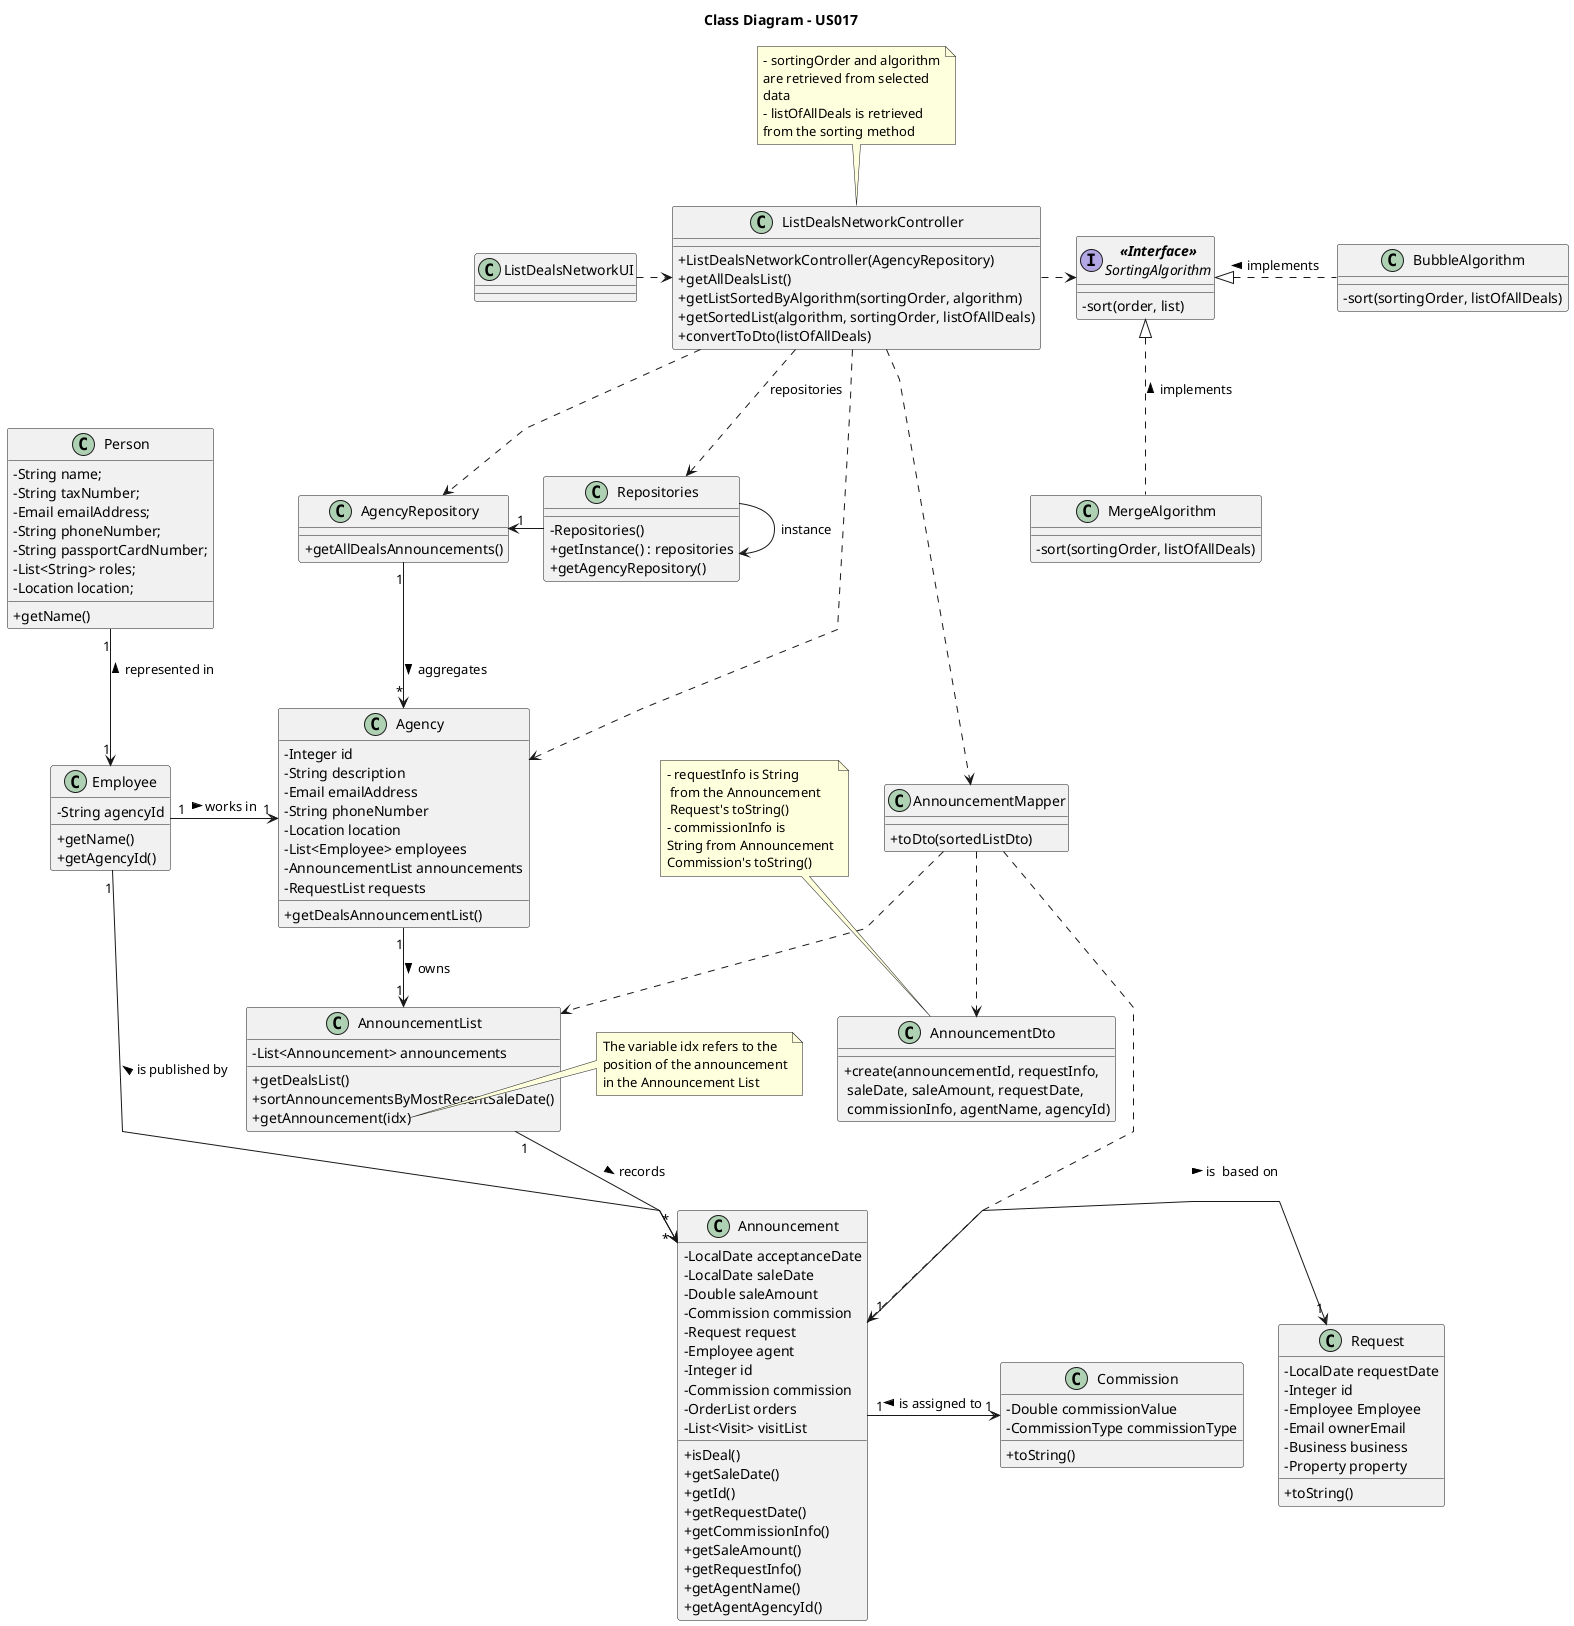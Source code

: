 @startuml
'skinparam monochrome true
skinparam packageStyle rectangle
skinparam shadowing false
skinparam linetype polyline
'skinparam linetype orto

skinparam classAttributeIconSize 0

'left to right direction

title Class Diagram - US017

class Agency {
    - Integer id
    - String description
    - Email emailAddress
    - String phoneNumber
    - Location location
    - List<Employee> employees
    - AnnouncementList announcements
    - RequestList requests
    + getDealsAnnouncementList()
}

class AnnouncementList{
    - List<Announcement> announcements
    + getDealsList()
    + sortAnnouncementsByMostRecentSaleDate()
    + getAnnouncement(idx)
}

note right of AnnouncementList::getAnnouncement
The variable idx refers to the
position of the announcement
in the Announcement List
end note

class AnnouncementMapper {
    + toDto(sortedListDto)
}

class AnnouncementDto{
    + create(announcementId, requestInfo,\n saleDate, saleAmount, requestDate,\n commissionInfo, agentName, agencyId)
}

note top of AnnouncementDto
    - requestInfo is String
     from the Announcement
     Request's toString()
    - commissionInfo is
    String from Announcement
    Commission's toString()
end note

'class AnnouncementListDto << List<AnnouncementDto> >>{
'    + add(announcementDto)
'}

class Announcement{
    - LocalDate acceptanceDate
    - LocalDate saleDate
    - Double saleAmount
    - Commission commission
    - Request request
    - Employee agent
    - Integer id
    - Commission commission
    - OrderList orders
    - List<Visit> visitList
    + isDeal()
    + getSaleDate()
    + getId()
    + getRequestDate()
    + getCommissionInfo()
    + getSaleAmount()
    + getRequestInfo()
    + getAgentName()
'    + getAgentTaxNumber()
    + getAgentAgencyId()
}

note left of Announcement::isItDeal
This method checks if the
saleDate of the Announcement
is different from the default one
(1-1-1)
end note

class Commission{
    - Double commissionValue
    - CommissionType commissionType
    + toString()
}

class Request{
    - LocalDate requestDate
    - Integer id
    - Employee Employee
    - Email ownerEmail
    - Business business
    - Property property
    + toString()
}

class AgencyRepository {
    + getAllDealsAnnouncements()
}

class Repositories {
    - Repositories()
    + getInstance() : repositories
    + getAgencyRepository()
}

class ListDealsNetworkController {
    + ListDealsNetworkController(AgencyRepository)
    + getAllDealsList()
    + getListSortedByAlgorithm(sortingOrder, algorithm)
    + getSortedList(algorithm, sortingOrder, listOfAllDeals)
    + convertToDto(listOfAllDeals)
}

interface SortingAlgorithm  as "<b><<Interface>></b>\nSortingAlgorithm" {
    - sort(order, list)
}

class MergeAlgorithm {
    - sort(sortingOrder, listOfAllDeals)
}

class BubbleAlgorithm {
    - sort(sortingOrder, listOfAllDeals)
}

note top of ListDealsNetworkController
    - sortingOrder and algorithm
    are retrieved from selected
    data
    - listOfAllDeals is retrieved
    from the sorting method
end note

class ListDealsNetworkUI {
}

class Person{
    - String name;
    - String taxNumber;
    - Email emailAddress;
    - String phoneNumber;
    - String passportCardNumber;
    - List<String> roles;
    - Location location;
    + getName()
 }


class Employee{
    - String agencyId
    + getName()
    + getAgencyId()
}


'RELATIONS

ListDealsNetworkUI .> ListDealsNetworkController

Repositories -> Repositories : instance

ListDealsNetworkController .> Repositories : repositories

Repositories -left> "1" AgencyRepository

ListDealsNetworkController ..> Agency

ListDealsNetworkController .> SortingAlgorithm

ListDealsNetworkController ..> AgencyRepository

AgencyRepository "1" --> "*" Agency : aggregates >

Agency "1" --> "1" AnnouncementList : owns >

ListDealsNetworkController ..> AnnouncementMapper

AnnouncementMapper ..> AnnouncementList

AnnouncementMapper ..> Announcement

AnnouncementMapper ..> AnnouncementDto

MergeAlgorithm ..up|> SortingAlgorithm : implements >

BubbleAlgorithm ..left|> SortingAlgorithm : implements >

'AnnouncementMapper .left.> AnnouncementListDto

'ListDealsNetworkController .> AnnouncementListDto

'ListDealsNetworkUI .> AnnouncementListDto

'AnnouncementListDto -left> AnnouncementDto : contains >

Person "1" -down-> "1" Employee: represented in <
Employee "1" --> "*" Announcement: is published by <
Employee "1" -> "1" Agency: works in  >
AnnouncementList "1" --> "*" Announcement: records >
Announcement "1" -> "1" Request : is  based on >
Announcement "1" -right-> "1" Commission: is assigned to <

@enduml